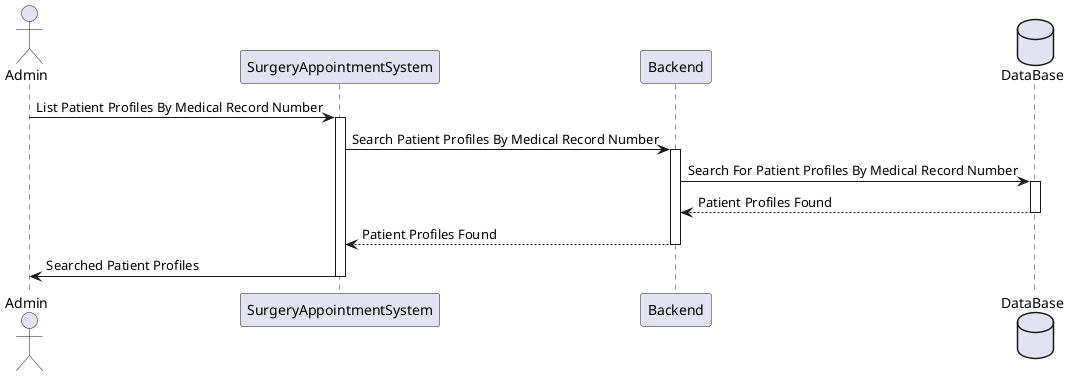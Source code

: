 ﻿@startuml
actor Admin
participant SurgeryAppointmentSystem
participant Backend
database DataBase

Admin -> SurgeryAppointmentSystem : List Patient Profiles By Medical Record Number
activate SurgeryAppointmentSystem

SurgeryAppointmentSystem -> Backend : Search Patient Profiles By Medical Record Number
activate Backend

Backend -> DataBase : Search For Patient Profiles By Medical Record Number
activate DataBase

DataBase --> Backend : Patient Profiles Found
deactivate DataBase

Backend --> SurgeryAppointmentSystem : Patient Profiles Found
deactivate Backend

SurgeryAppointmentSystem -> Admin : Searched Patient Profiles
deactivate SurgeryAppointmentSystem


@enduml
